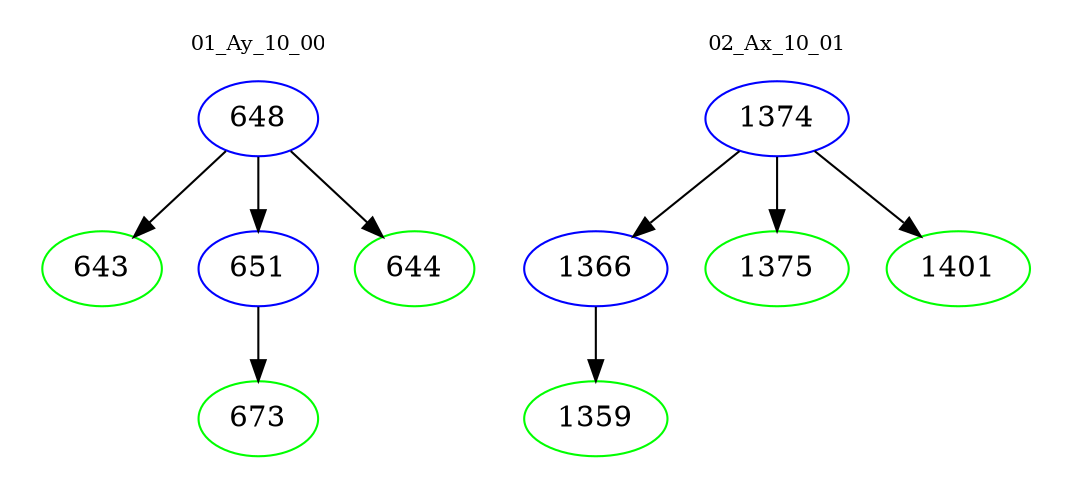 digraph{
subgraph cluster_0 {
color = white
label = "01_Ay_10_00";
fontsize=10;
T0_648 [label="648", color="blue"]
T0_648 -> T0_643 [color="black"]
T0_643 [label="643", color="green"]
T0_648 -> T0_651 [color="black"]
T0_651 [label="651", color="blue"]
T0_651 -> T0_673 [color="black"]
T0_673 [label="673", color="green"]
T0_648 -> T0_644 [color="black"]
T0_644 [label="644", color="green"]
}
subgraph cluster_1 {
color = white
label = "02_Ax_10_01";
fontsize=10;
T1_1374 [label="1374", color="blue"]
T1_1374 -> T1_1366 [color="black"]
T1_1366 [label="1366", color="blue"]
T1_1366 -> T1_1359 [color="black"]
T1_1359 [label="1359", color="green"]
T1_1374 -> T1_1375 [color="black"]
T1_1375 [label="1375", color="green"]
T1_1374 -> T1_1401 [color="black"]
T1_1401 [label="1401", color="green"]
}
}
